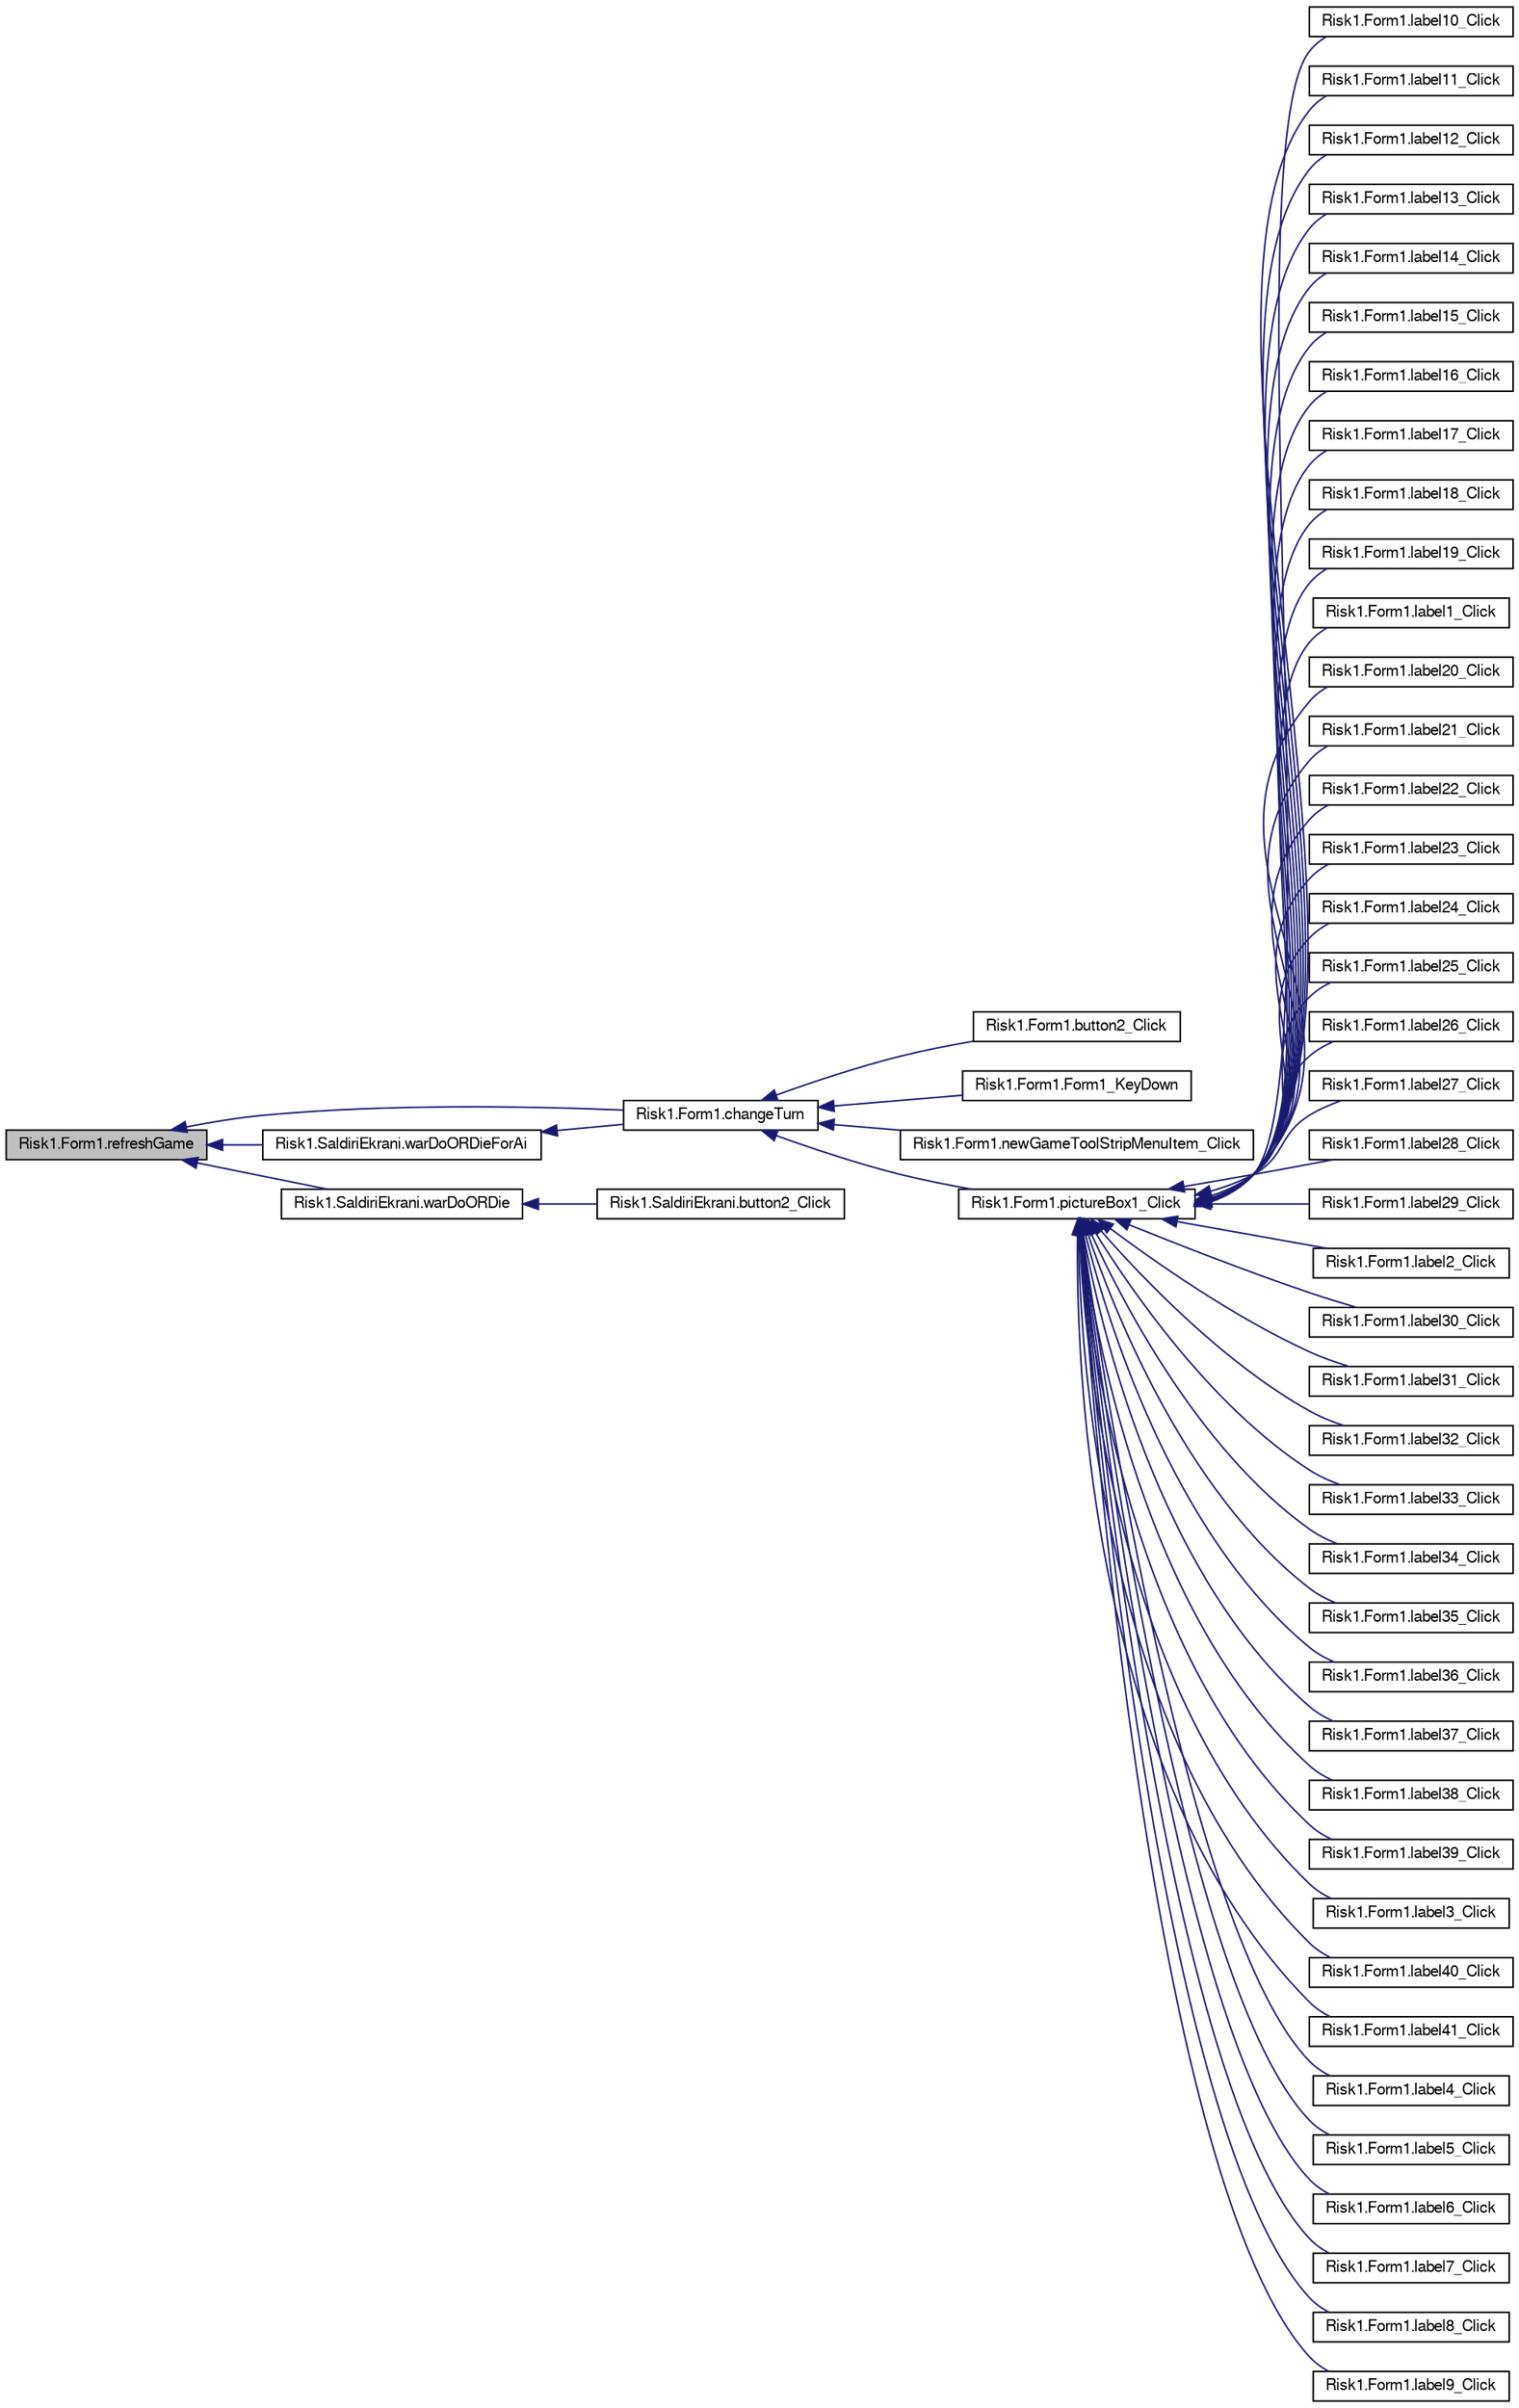 digraph G
{
  bgcolor="transparent";
  edge [fontname="FreeSans",fontsize="10",labelfontname="FreeSans",labelfontsize="10"];
  node [fontname="FreeSans",fontsize="10",shape=record];
  rankdir="LR";
  Node1 [label="Risk1.Form1.refreshGame",height=0.2,width=0.4,color="black", fillcolor="grey75", style="filled" fontcolor="black"];
  Node1 -> Node2 [dir="back",color="midnightblue",fontsize="10",style="solid",fontname="FreeSans"];
  Node2 [label="Risk1.Form1.changeTurn",height=0.2,width=0.4,color="black",URL="$classRisk1_1_1Form1.html#a018eea4103c89dab9ab61df7f8dd2e78"];
  Node2 -> Node3 [dir="back",color="midnightblue",fontsize="10",style="solid",fontname="FreeSans"];
  Node3 [label="Risk1.Form1.button2_Click",height=0.2,width=0.4,color="black",URL="$classRisk1_1_1Form1.html#a8f60a4061bbe11ace5f91ddf817ae165"];
  Node2 -> Node4 [dir="back",color="midnightblue",fontsize="10",style="solid",fontname="FreeSans"];
  Node4 [label="Risk1.Form1.Form1_KeyDown",height=0.2,width=0.4,color="black",URL="$classRisk1_1_1Form1.html#a0006073e9cd2c614444af8341e746251"];
  Node2 -> Node5 [dir="back",color="midnightblue",fontsize="10",style="solid",fontname="FreeSans"];
  Node5 [label="Risk1.Form1.newGameToolStripMenuItem_Click",height=0.2,width=0.4,color="black",URL="$classRisk1_1_1Form1.html#a33b0a37450d54eaf9cffa464044b6898"];
  Node2 -> Node6 [dir="back",color="midnightblue",fontsize="10",style="solid",fontname="FreeSans"];
  Node6 [label="Risk1.Form1.pictureBox1_Click",height=0.2,width=0.4,color="black",URL="$classRisk1_1_1Form1.html#aefee05c8e80333207f348827ebd415df"];
  Node6 -> Node7 [dir="back",color="midnightblue",fontsize="10",style="solid",fontname="FreeSans"];
  Node7 [label="Risk1.Form1.label10_Click",height=0.2,width=0.4,color="black",URL="$classRisk1_1_1Form1.html#af62edd64b39c82d60e5e7934f509f4c0"];
  Node6 -> Node8 [dir="back",color="midnightblue",fontsize="10",style="solid",fontname="FreeSans"];
  Node8 [label="Risk1.Form1.label11_Click",height=0.2,width=0.4,color="black",URL="$classRisk1_1_1Form1.html#a3c51e0a20e26cb0118417934cfa56630"];
  Node6 -> Node9 [dir="back",color="midnightblue",fontsize="10",style="solid",fontname="FreeSans"];
  Node9 [label="Risk1.Form1.label12_Click",height=0.2,width=0.4,color="black",URL="$classRisk1_1_1Form1.html#ab8cdaa16812fb918505bbe2a02a652cd"];
  Node6 -> Node10 [dir="back",color="midnightblue",fontsize="10",style="solid",fontname="FreeSans"];
  Node10 [label="Risk1.Form1.label13_Click",height=0.2,width=0.4,color="black",URL="$classRisk1_1_1Form1.html#acad072588e96dcf515f80b5e9f774ac8"];
  Node6 -> Node11 [dir="back",color="midnightblue",fontsize="10",style="solid",fontname="FreeSans"];
  Node11 [label="Risk1.Form1.label14_Click",height=0.2,width=0.4,color="black",URL="$classRisk1_1_1Form1.html#a14fb1beb811e4742bba0678515f61654"];
  Node6 -> Node12 [dir="back",color="midnightblue",fontsize="10",style="solid",fontname="FreeSans"];
  Node12 [label="Risk1.Form1.label15_Click",height=0.2,width=0.4,color="black",URL="$classRisk1_1_1Form1.html#a8e59ec75e47220af2d4aeca5aa347b57"];
  Node6 -> Node13 [dir="back",color="midnightblue",fontsize="10",style="solid",fontname="FreeSans"];
  Node13 [label="Risk1.Form1.label16_Click",height=0.2,width=0.4,color="black",URL="$classRisk1_1_1Form1.html#a66ca6fc642eec49917dd1ab3672a3714"];
  Node6 -> Node14 [dir="back",color="midnightblue",fontsize="10",style="solid",fontname="FreeSans"];
  Node14 [label="Risk1.Form1.label17_Click",height=0.2,width=0.4,color="black",URL="$classRisk1_1_1Form1.html#a25429bb10992d4457d5f4ad2e60083d0"];
  Node6 -> Node15 [dir="back",color="midnightblue",fontsize="10",style="solid",fontname="FreeSans"];
  Node15 [label="Risk1.Form1.label18_Click",height=0.2,width=0.4,color="black",URL="$classRisk1_1_1Form1.html#a08b02c827fd1f992778ff1d11426d757"];
  Node6 -> Node16 [dir="back",color="midnightblue",fontsize="10",style="solid",fontname="FreeSans"];
  Node16 [label="Risk1.Form1.label19_Click",height=0.2,width=0.4,color="black",URL="$classRisk1_1_1Form1.html#a26f04a861dd60ef610793e25af49af53"];
  Node6 -> Node17 [dir="back",color="midnightblue",fontsize="10",style="solid",fontname="FreeSans"];
  Node17 [label="Risk1.Form1.label1_Click",height=0.2,width=0.4,color="black",URL="$classRisk1_1_1Form1.html#ae73f7ccd82b88f7c3fdf50ddcf5688da"];
  Node6 -> Node18 [dir="back",color="midnightblue",fontsize="10",style="solid",fontname="FreeSans"];
  Node18 [label="Risk1.Form1.label20_Click",height=0.2,width=0.4,color="black",URL="$classRisk1_1_1Form1.html#a22ace169bfaa5b48fe38c7fb757cecc3"];
  Node6 -> Node19 [dir="back",color="midnightblue",fontsize="10",style="solid",fontname="FreeSans"];
  Node19 [label="Risk1.Form1.label21_Click",height=0.2,width=0.4,color="black",URL="$classRisk1_1_1Form1.html#a945f0a2422b22f3f028a9d83d17223cb"];
  Node6 -> Node20 [dir="back",color="midnightblue",fontsize="10",style="solid",fontname="FreeSans"];
  Node20 [label="Risk1.Form1.label22_Click",height=0.2,width=0.4,color="black",URL="$classRisk1_1_1Form1.html#a587cdfc4bec32537f5e25525292a825c"];
  Node6 -> Node21 [dir="back",color="midnightblue",fontsize="10",style="solid",fontname="FreeSans"];
  Node21 [label="Risk1.Form1.label23_Click",height=0.2,width=0.4,color="black",URL="$classRisk1_1_1Form1.html#a9b8a896a37c4dfcb662ff5901256f0d8"];
  Node6 -> Node22 [dir="back",color="midnightblue",fontsize="10",style="solid",fontname="FreeSans"];
  Node22 [label="Risk1.Form1.label24_Click",height=0.2,width=0.4,color="black",URL="$classRisk1_1_1Form1.html#a4ee7655dbf6f1799a827ef94188fe09a"];
  Node6 -> Node23 [dir="back",color="midnightblue",fontsize="10",style="solid",fontname="FreeSans"];
  Node23 [label="Risk1.Form1.label25_Click",height=0.2,width=0.4,color="black",URL="$classRisk1_1_1Form1.html#a84032b1821f3bc6598dba28c4ddb6025"];
  Node6 -> Node24 [dir="back",color="midnightblue",fontsize="10",style="solid",fontname="FreeSans"];
  Node24 [label="Risk1.Form1.label26_Click",height=0.2,width=0.4,color="black",URL="$classRisk1_1_1Form1.html#a0e6324cca432d223d7ee19779f7022a2"];
  Node6 -> Node25 [dir="back",color="midnightblue",fontsize="10",style="solid",fontname="FreeSans"];
  Node25 [label="Risk1.Form1.label27_Click",height=0.2,width=0.4,color="black",URL="$classRisk1_1_1Form1.html#ae33a3f0f210a3f1a1ff2f7fd9489120f"];
  Node6 -> Node26 [dir="back",color="midnightblue",fontsize="10",style="solid",fontname="FreeSans"];
  Node26 [label="Risk1.Form1.label28_Click",height=0.2,width=0.4,color="black",URL="$classRisk1_1_1Form1.html#a2a31962ac6a4966466dc42c36d8430ec"];
  Node6 -> Node27 [dir="back",color="midnightblue",fontsize="10",style="solid",fontname="FreeSans"];
  Node27 [label="Risk1.Form1.label29_Click",height=0.2,width=0.4,color="black",URL="$classRisk1_1_1Form1.html#aab3814365d52f98f4c5d2450e8a27f46"];
  Node6 -> Node28 [dir="back",color="midnightblue",fontsize="10",style="solid",fontname="FreeSans"];
  Node28 [label="Risk1.Form1.label2_Click",height=0.2,width=0.4,color="black",URL="$classRisk1_1_1Form1.html#ae82c1467328a1716c54815c1fb7d3939"];
  Node6 -> Node29 [dir="back",color="midnightblue",fontsize="10",style="solid",fontname="FreeSans"];
  Node29 [label="Risk1.Form1.label30_Click",height=0.2,width=0.4,color="black",URL="$classRisk1_1_1Form1.html#aef8c55820e59f8166c12cc4c3da764a4"];
  Node6 -> Node30 [dir="back",color="midnightblue",fontsize="10",style="solid",fontname="FreeSans"];
  Node30 [label="Risk1.Form1.label31_Click",height=0.2,width=0.4,color="black",URL="$classRisk1_1_1Form1.html#a1b6d0068123a171108f437117a9462a1"];
  Node6 -> Node31 [dir="back",color="midnightblue",fontsize="10",style="solid",fontname="FreeSans"];
  Node31 [label="Risk1.Form1.label32_Click",height=0.2,width=0.4,color="black",URL="$classRisk1_1_1Form1.html#ad657792a028bfacc185f42ef0c5369d6"];
  Node6 -> Node32 [dir="back",color="midnightblue",fontsize="10",style="solid",fontname="FreeSans"];
  Node32 [label="Risk1.Form1.label33_Click",height=0.2,width=0.4,color="black",URL="$classRisk1_1_1Form1.html#a540eceb6c480fa23fc62be728beab581"];
  Node6 -> Node33 [dir="back",color="midnightblue",fontsize="10",style="solid",fontname="FreeSans"];
  Node33 [label="Risk1.Form1.label34_Click",height=0.2,width=0.4,color="black",URL="$classRisk1_1_1Form1.html#ac29b2651b3c8be1d0b995605734d968a"];
  Node6 -> Node34 [dir="back",color="midnightblue",fontsize="10",style="solid",fontname="FreeSans"];
  Node34 [label="Risk1.Form1.label35_Click",height=0.2,width=0.4,color="black",URL="$classRisk1_1_1Form1.html#a39871c9f66ad6148a154e2497413554a"];
  Node6 -> Node35 [dir="back",color="midnightblue",fontsize="10",style="solid",fontname="FreeSans"];
  Node35 [label="Risk1.Form1.label36_Click",height=0.2,width=0.4,color="black",URL="$classRisk1_1_1Form1.html#af32effd41501b70fe4706d8c6fd90499"];
  Node6 -> Node36 [dir="back",color="midnightblue",fontsize="10",style="solid",fontname="FreeSans"];
  Node36 [label="Risk1.Form1.label37_Click",height=0.2,width=0.4,color="black",URL="$classRisk1_1_1Form1.html#ae3ee521fae5841a59d4aaacabd9f3ad9"];
  Node6 -> Node37 [dir="back",color="midnightblue",fontsize="10",style="solid",fontname="FreeSans"];
  Node37 [label="Risk1.Form1.label38_Click",height=0.2,width=0.4,color="black",URL="$classRisk1_1_1Form1.html#a70f8dbfe95c84e01bf192768f3754db8"];
  Node6 -> Node38 [dir="back",color="midnightblue",fontsize="10",style="solid",fontname="FreeSans"];
  Node38 [label="Risk1.Form1.label39_Click",height=0.2,width=0.4,color="black",URL="$classRisk1_1_1Form1.html#ad1a3d1afca4a7dbb301c83400cb609ad"];
  Node6 -> Node39 [dir="back",color="midnightblue",fontsize="10",style="solid",fontname="FreeSans"];
  Node39 [label="Risk1.Form1.label3_Click",height=0.2,width=0.4,color="black",URL="$classRisk1_1_1Form1.html#a20f3bcc7d2e272cf622df760ac2a9059"];
  Node6 -> Node40 [dir="back",color="midnightblue",fontsize="10",style="solid",fontname="FreeSans"];
  Node40 [label="Risk1.Form1.label40_Click",height=0.2,width=0.4,color="black",URL="$classRisk1_1_1Form1.html#a7ca841db205af54914c9068d91df89a4"];
  Node6 -> Node41 [dir="back",color="midnightblue",fontsize="10",style="solid",fontname="FreeSans"];
  Node41 [label="Risk1.Form1.label41_Click",height=0.2,width=0.4,color="black",URL="$classRisk1_1_1Form1.html#a8e7be8f7cb2235d501513fd1a7ad2fd9"];
  Node6 -> Node42 [dir="back",color="midnightblue",fontsize="10",style="solid",fontname="FreeSans"];
  Node42 [label="Risk1.Form1.label4_Click",height=0.2,width=0.4,color="black",URL="$classRisk1_1_1Form1.html#ac3693dd82f27dce05709038c5339e78d"];
  Node6 -> Node43 [dir="back",color="midnightblue",fontsize="10",style="solid",fontname="FreeSans"];
  Node43 [label="Risk1.Form1.label5_Click",height=0.2,width=0.4,color="black",URL="$classRisk1_1_1Form1.html#a55b50088d0677c4b02fccc8e9d9b4bb0"];
  Node6 -> Node44 [dir="back",color="midnightblue",fontsize="10",style="solid",fontname="FreeSans"];
  Node44 [label="Risk1.Form1.label6_Click",height=0.2,width=0.4,color="black",URL="$classRisk1_1_1Form1.html#ad84a1a4be41f3a09c1028f0c8b20f9a5"];
  Node6 -> Node45 [dir="back",color="midnightblue",fontsize="10",style="solid",fontname="FreeSans"];
  Node45 [label="Risk1.Form1.label7_Click",height=0.2,width=0.4,color="black",URL="$classRisk1_1_1Form1.html#a49e079f4550e0c62b93c1165143dffe1"];
  Node6 -> Node46 [dir="back",color="midnightblue",fontsize="10",style="solid",fontname="FreeSans"];
  Node46 [label="Risk1.Form1.label8_Click",height=0.2,width=0.4,color="black",URL="$classRisk1_1_1Form1.html#a0807927097c01b8c41b3f3d10669a2cb"];
  Node6 -> Node47 [dir="back",color="midnightblue",fontsize="10",style="solid",fontname="FreeSans"];
  Node47 [label="Risk1.Form1.label9_Click",height=0.2,width=0.4,color="black",URL="$classRisk1_1_1Form1.html#aea07a9f4baca761d43c0d398cfdf40ba"];
  Node1 -> Node48 [dir="back",color="midnightblue",fontsize="10",style="solid",fontname="FreeSans"];
  Node48 [label="Risk1.SaldiriEkrani.warDoORDie",height=0.2,width=0.4,color="black",URL="$classRisk1_1_1SaldiriEkrani.html#af22f046d5ad2382e986640b8a74686b8"];
  Node48 -> Node49 [dir="back",color="midnightblue",fontsize="10",style="solid",fontname="FreeSans"];
  Node49 [label="Risk1.SaldiriEkrani.button2_Click",height=0.2,width=0.4,color="black",URL="$classRisk1_1_1SaldiriEkrani.html#a67d3ec36e217d83d98e5f442a09e51fd"];
  Node1 -> Node50 [dir="back",color="midnightblue",fontsize="10",style="solid",fontname="FreeSans"];
  Node50 [label="Risk1.SaldiriEkrani.warDoORDieForAi",height=0.2,width=0.4,color="black",URL="$classRisk1_1_1SaldiriEkrani.html#abf5f5722a078df9b3ad893acd93c2806"];
  Node50 -> Node2 [dir="back",color="midnightblue",fontsize="10",style="solid",fontname="FreeSans"];
}

